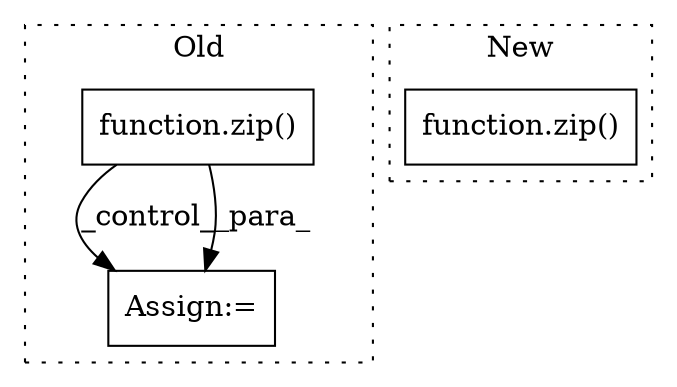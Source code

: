digraph G {
subgraph cluster0 {
1 [label="function.zip()" a="75" s="25176,25252" l="4,1" shape="box"];
3 [label="Assign:=" a="68" s="25276" l="3" shape="box"];
label = "Old";
style="dotted";
}
subgraph cluster1 {
2 [label="function.zip()" a="75" s="26563,26590" l="4,22" shape="box"];
label = "New";
style="dotted";
}
1 -> 3 [label="_control_"];
1 -> 3 [label="_para_"];
}